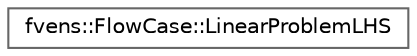 digraph "Graphical Class Hierarchy"
{
 // LATEX_PDF_SIZE
  bgcolor="transparent";
  edge [fontname=Helvetica,fontsize=10,labelfontname=Helvetica,labelfontsize=10];
  node [fontname=Helvetica,fontsize=10,shape=box,height=0.2,width=0.4];
  rankdir="LR";
  Node0 [id="Node000000",label="fvens::FlowCase::LinearProblemLHS",height=0.2,width=0.4,color="grey40", fillcolor="white", style="filled",URL="$structfvens_1_1FlowCase_1_1LinearProblemLHS.html",tooltip="Objects required for time-implicit solution."];
}
